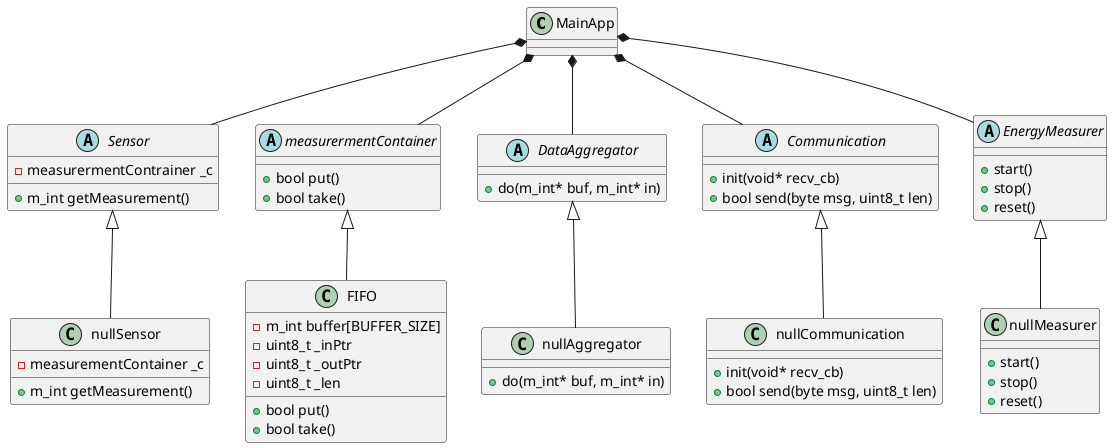 @startuml
class MainApp

abstract Sensor {
    + m_int getMeasurement()
    - measurermentContrainer _c
}
class nullSensor{
    + m_int getMeasurement()
    - measurementContainer _c
}
Sensor <|-- nullSensor
MainApp *-- Sensor

abstract measurermentContainer{
    + bool put()
    + bool take()
}
class FIFO {
    + bool put()
    + bool take()
    - m_int buffer[BUFFER_SIZE]
    - uint8_t _inPtr
    - uint8_t _outPtr
    - uint8_t _len
}
measurermentContainer <|-- FIFO
MainApp *-- measurermentContainer

abstract DataAggregator {
    + do(m_int* buf, m_int* in)
}
class nullAggregator{
    + do(m_int* buf, m_int* in)
}
DataAggregator <|-- nullAggregator
MainApp *-- DataAggregator

abstract Communication{
    + init(void* recv_cb)
    + bool send(byte msg, uint8_t len)
}
class nullCommunication{
    + init(void* recv_cb)
    + bool send(byte msg, uint8_t len)
}
Communication <|-- nullCommunication
MainApp *-- Communication

abstract EnergyMeasurer{
    + start()
    + stop()
    + reset()
}
class nullMeasurer{
    + start()
    + stop()
    + reset()
}

EnergyMeasurer <|-- nullMeasurer
MainApp *-- EnergyMeasurer



@enduml
